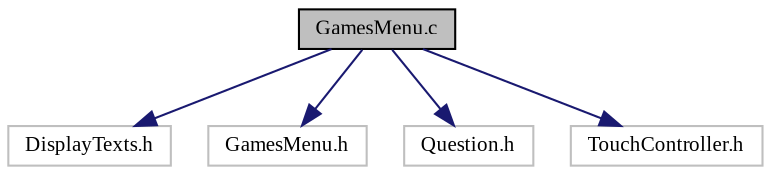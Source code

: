 digraph "GamesMenu.c"
{
  edge [fontname="TimesNewRoman",fontsize="10",labelfontname="TimesNewRoman",labelfontsize="10"];
  node [fontname="TimesNewRoman",fontsize="10",shape=record];
  Node0 [label="GamesMenu.c",height=0.2,width=0.4,color="black", fillcolor="grey75", style="filled", fontcolor="black"];
  Node0 -> Node1 [color="midnightblue",fontsize="10",style="solid",fontname="TimesNewRoman"];
  Node1 [label="DisplayTexts.h",height=0.2,width=0.4,color="grey75", fillcolor="white", style="filled"];
  Node0 -> Node2 [color="midnightblue",fontsize="10",style="solid",fontname="TimesNewRoman"];
  Node2 [label="GamesMenu.h",height=0.2,width=0.4,color="grey75", fillcolor="white", style="filled"];
  Node0 -> Node3 [color="midnightblue",fontsize="10",style="solid",fontname="TimesNewRoman"];
  Node3 [label="Question.h",height=0.2,width=0.4,color="grey75", fillcolor="white", style="filled"];
  Node0 -> Node4 [color="midnightblue",fontsize="10",style="solid",fontname="TimesNewRoman"];
  Node4 [label="TouchController.h",height=0.2,width=0.4,color="grey75", fillcolor="white", style="filled"];
}
